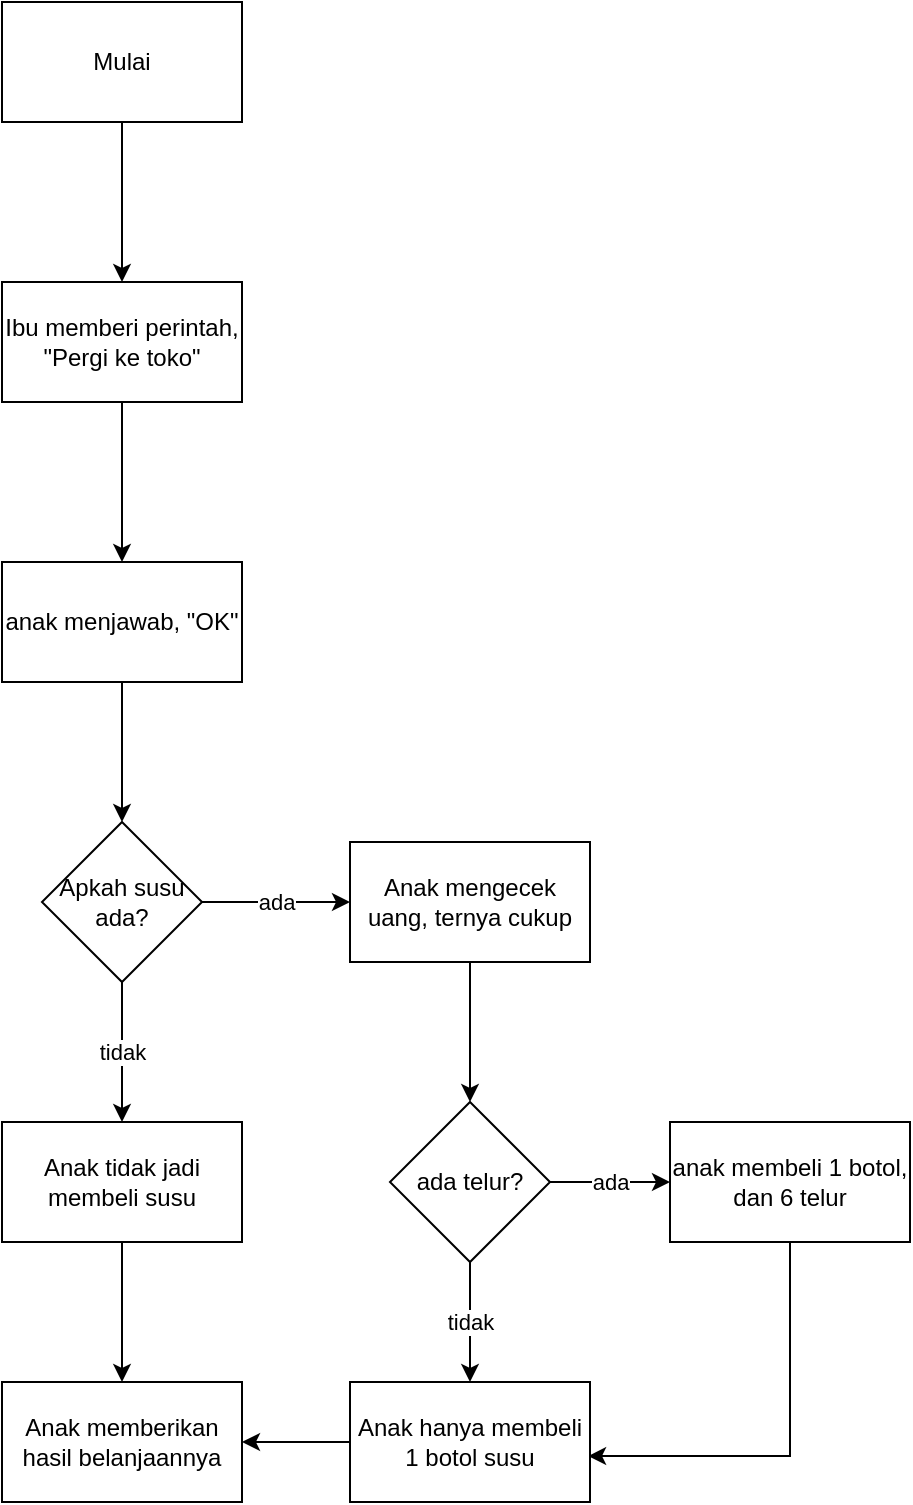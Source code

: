 <mxfile version="20.4.0" type="device"><diagram id="3olgM1sdDlDItUnSAEFY" name="Page-1"><mxGraphModel dx="868" dy="482" grid="1" gridSize="10" guides="1" tooltips="1" connect="1" arrows="1" fold="1" page="1" pageScale="1" pageWidth="827" pageHeight="1169" math="0" shadow="0"><root><mxCell id="0"/><mxCell id="1" parent="0"/><mxCell id="ZvNveM5otiPr0ZmHJCgT-3" value="" style="edgeStyle=orthogonalEdgeStyle;rounded=0;orthogonalLoop=1;jettySize=auto;html=1;" edge="1" parent="1" source="ZvNveM5otiPr0ZmHJCgT-1" target="ZvNveM5otiPr0ZmHJCgT-2"><mxGeometry relative="1" as="geometry"/></mxCell><mxCell id="ZvNveM5otiPr0ZmHJCgT-1" value="Mulai" style="rounded=0;whiteSpace=wrap;html=1;" vertex="1" parent="1"><mxGeometry x="120" y="80" width="120" height="60" as="geometry"/></mxCell><mxCell id="ZvNveM5otiPr0ZmHJCgT-5" value="" style="edgeStyle=orthogonalEdgeStyle;rounded=0;orthogonalLoop=1;jettySize=auto;html=1;" edge="1" parent="1" source="ZvNveM5otiPr0ZmHJCgT-2" target="ZvNveM5otiPr0ZmHJCgT-4"><mxGeometry relative="1" as="geometry"/></mxCell><mxCell id="ZvNveM5otiPr0ZmHJCgT-2" value="Ibu memberi perintah, &quot;Pergi ke toko&quot;" style="rounded=0;whiteSpace=wrap;html=1;" vertex="1" parent="1"><mxGeometry x="120" y="220" width="120" height="60" as="geometry"/></mxCell><mxCell id="ZvNveM5otiPr0ZmHJCgT-7" value="" style="edgeStyle=orthogonalEdgeStyle;rounded=0;orthogonalLoop=1;jettySize=auto;html=1;" edge="1" parent="1" source="ZvNveM5otiPr0ZmHJCgT-4" target="ZvNveM5otiPr0ZmHJCgT-6"><mxGeometry relative="1" as="geometry"/></mxCell><mxCell id="ZvNveM5otiPr0ZmHJCgT-4" value="anak menjawab, &quot;OK&quot;" style="rounded=0;whiteSpace=wrap;html=1;" vertex="1" parent="1"><mxGeometry x="120" y="360" width="120" height="60" as="geometry"/></mxCell><mxCell id="ZvNveM5otiPr0ZmHJCgT-9" value="ada" style="edgeStyle=orthogonalEdgeStyle;rounded=0;orthogonalLoop=1;jettySize=auto;html=1;" edge="1" parent="1" source="ZvNveM5otiPr0ZmHJCgT-6" target="ZvNveM5otiPr0ZmHJCgT-8"><mxGeometry relative="1" as="geometry"/></mxCell><mxCell id="ZvNveM5otiPr0ZmHJCgT-13" value="tidak" style="edgeStyle=orthogonalEdgeStyle;rounded=0;orthogonalLoop=1;jettySize=auto;html=1;" edge="1" parent="1" source="ZvNveM5otiPr0ZmHJCgT-6" target="ZvNveM5otiPr0ZmHJCgT-12"><mxGeometry relative="1" as="geometry"/></mxCell><mxCell id="ZvNveM5otiPr0ZmHJCgT-6" value="Apkah susu ada?" style="rhombus;whiteSpace=wrap;html=1;rounded=0;" vertex="1" parent="1"><mxGeometry x="140" y="490" width="80" height="80" as="geometry"/></mxCell><mxCell id="ZvNveM5otiPr0ZmHJCgT-11" value="" style="edgeStyle=orthogonalEdgeStyle;rounded=0;orthogonalLoop=1;jettySize=auto;html=1;" edge="1" parent="1" source="ZvNveM5otiPr0ZmHJCgT-8" target="ZvNveM5otiPr0ZmHJCgT-10"><mxGeometry relative="1" as="geometry"/></mxCell><mxCell id="ZvNveM5otiPr0ZmHJCgT-8" value="Anak mengecek uang, ternya cukup" style="whiteSpace=wrap;html=1;rounded=0;" vertex="1" parent="1"><mxGeometry x="294" y="500" width="120" height="60" as="geometry"/></mxCell><mxCell id="ZvNveM5otiPr0ZmHJCgT-15" value="ada" style="edgeStyle=orthogonalEdgeStyle;rounded=0;orthogonalLoop=1;jettySize=auto;html=1;" edge="1" parent="1" source="ZvNveM5otiPr0ZmHJCgT-10" target="ZvNveM5otiPr0ZmHJCgT-14"><mxGeometry relative="1" as="geometry"/></mxCell><mxCell id="ZvNveM5otiPr0ZmHJCgT-19" value="tidak" style="edgeStyle=orthogonalEdgeStyle;rounded=0;orthogonalLoop=1;jettySize=auto;html=1;" edge="1" parent="1" source="ZvNveM5otiPr0ZmHJCgT-10" target="ZvNveM5otiPr0ZmHJCgT-18"><mxGeometry relative="1" as="geometry"/></mxCell><mxCell id="ZvNveM5otiPr0ZmHJCgT-10" value="ada telur?" style="rhombus;whiteSpace=wrap;html=1;rounded=0;" vertex="1" parent="1"><mxGeometry x="314" y="630" width="80" height="80" as="geometry"/></mxCell><mxCell id="ZvNveM5otiPr0ZmHJCgT-23" value="" style="edgeStyle=orthogonalEdgeStyle;rounded=0;orthogonalLoop=1;jettySize=auto;html=1;" edge="1" parent="1" source="ZvNveM5otiPr0ZmHJCgT-12" target="ZvNveM5otiPr0ZmHJCgT-22"><mxGeometry relative="1" as="geometry"/></mxCell><mxCell id="ZvNveM5otiPr0ZmHJCgT-12" value="Anak tidak jadi membeli susu" style="whiteSpace=wrap;html=1;rounded=0;" vertex="1" parent="1"><mxGeometry x="120" y="640" width="120" height="60" as="geometry"/></mxCell><mxCell id="ZvNveM5otiPr0ZmHJCgT-21" style="edgeStyle=orthogonalEdgeStyle;rounded=0;orthogonalLoop=1;jettySize=auto;html=1;exitX=0.5;exitY=1;exitDx=0;exitDy=0;entryX=0.992;entryY=0.617;entryDx=0;entryDy=0;entryPerimeter=0;" edge="1" parent="1" source="ZvNveM5otiPr0ZmHJCgT-14" target="ZvNveM5otiPr0ZmHJCgT-18"><mxGeometry relative="1" as="geometry"/></mxCell><mxCell id="ZvNveM5otiPr0ZmHJCgT-14" value="anak membeli 1 botol, dan 6 telur" style="whiteSpace=wrap;html=1;rounded=0;" vertex="1" parent="1"><mxGeometry x="454" y="640" width="120" height="60" as="geometry"/></mxCell><mxCell id="ZvNveM5otiPr0ZmHJCgT-24" style="edgeStyle=orthogonalEdgeStyle;rounded=0;orthogonalLoop=1;jettySize=auto;html=1;exitX=0;exitY=0.5;exitDx=0;exitDy=0;entryX=1;entryY=0.5;entryDx=0;entryDy=0;" edge="1" parent="1" source="ZvNveM5otiPr0ZmHJCgT-18" target="ZvNveM5otiPr0ZmHJCgT-22"><mxGeometry relative="1" as="geometry"/></mxCell><mxCell id="ZvNveM5otiPr0ZmHJCgT-18" value="Anak hanya membeli 1 botol susu" style="whiteSpace=wrap;html=1;rounded=0;" vertex="1" parent="1"><mxGeometry x="294" y="770" width="120" height="60" as="geometry"/></mxCell><mxCell id="ZvNveM5otiPr0ZmHJCgT-22" value="Anak memberikan hasil belanjaannya" style="whiteSpace=wrap;html=1;rounded=0;" vertex="1" parent="1"><mxGeometry x="120" y="770" width="120" height="60" as="geometry"/></mxCell></root></mxGraphModel></diagram></mxfile>